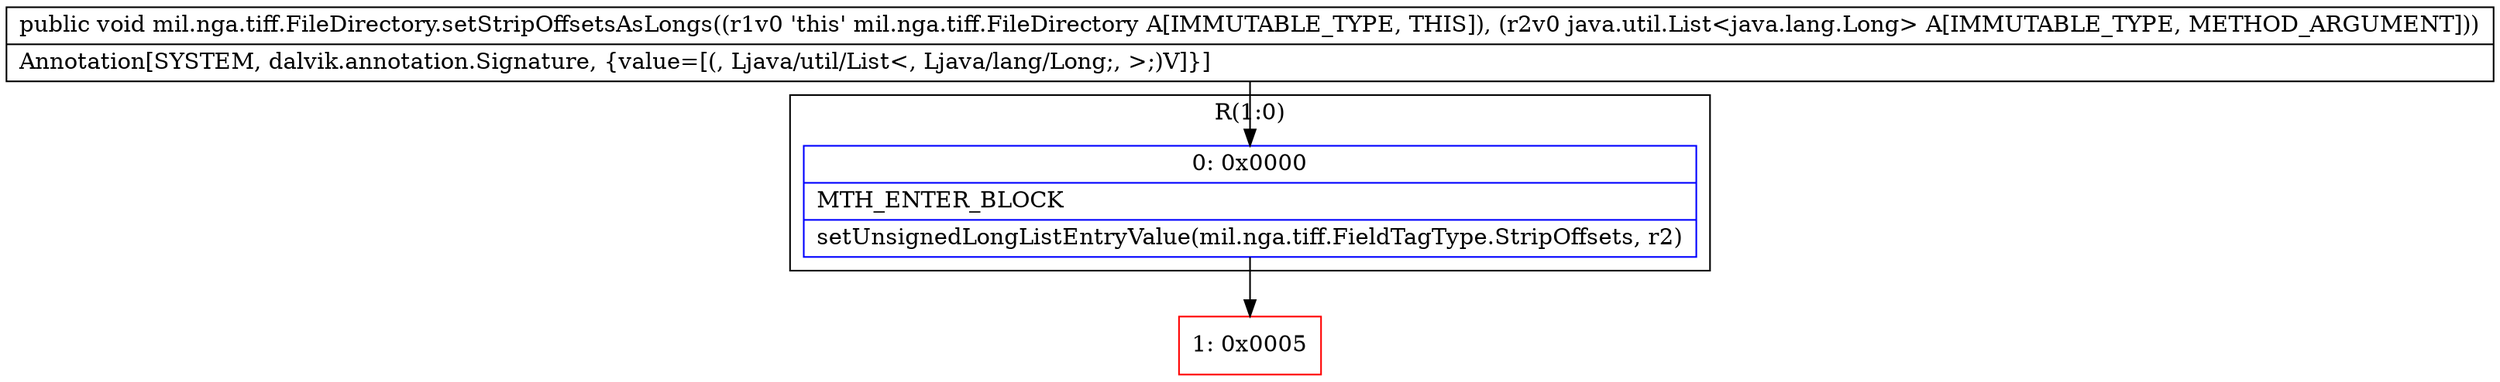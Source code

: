 digraph "CFG formil.nga.tiff.FileDirectory.setStripOffsetsAsLongs(Ljava\/util\/List;)V" {
subgraph cluster_Region_929410230 {
label = "R(1:0)";
node [shape=record,color=blue];
Node_0 [shape=record,label="{0\:\ 0x0000|MTH_ENTER_BLOCK\l|setUnsignedLongListEntryValue(mil.nga.tiff.FieldTagType.StripOffsets, r2)\l}"];
}
Node_1 [shape=record,color=red,label="{1\:\ 0x0005}"];
MethodNode[shape=record,label="{public void mil.nga.tiff.FileDirectory.setStripOffsetsAsLongs((r1v0 'this' mil.nga.tiff.FileDirectory A[IMMUTABLE_TYPE, THIS]), (r2v0 java.util.List\<java.lang.Long\> A[IMMUTABLE_TYPE, METHOD_ARGUMENT]))  | Annotation[SYSTEM, dalvik.annotation.Signature, \{value=[(, Ljava\/util\/List\<, Ljava\/lang\/Long;, \>;)V]\}]\l}"];
MethodNode -> Node_0;
Node_0 -> Node_1;
}

